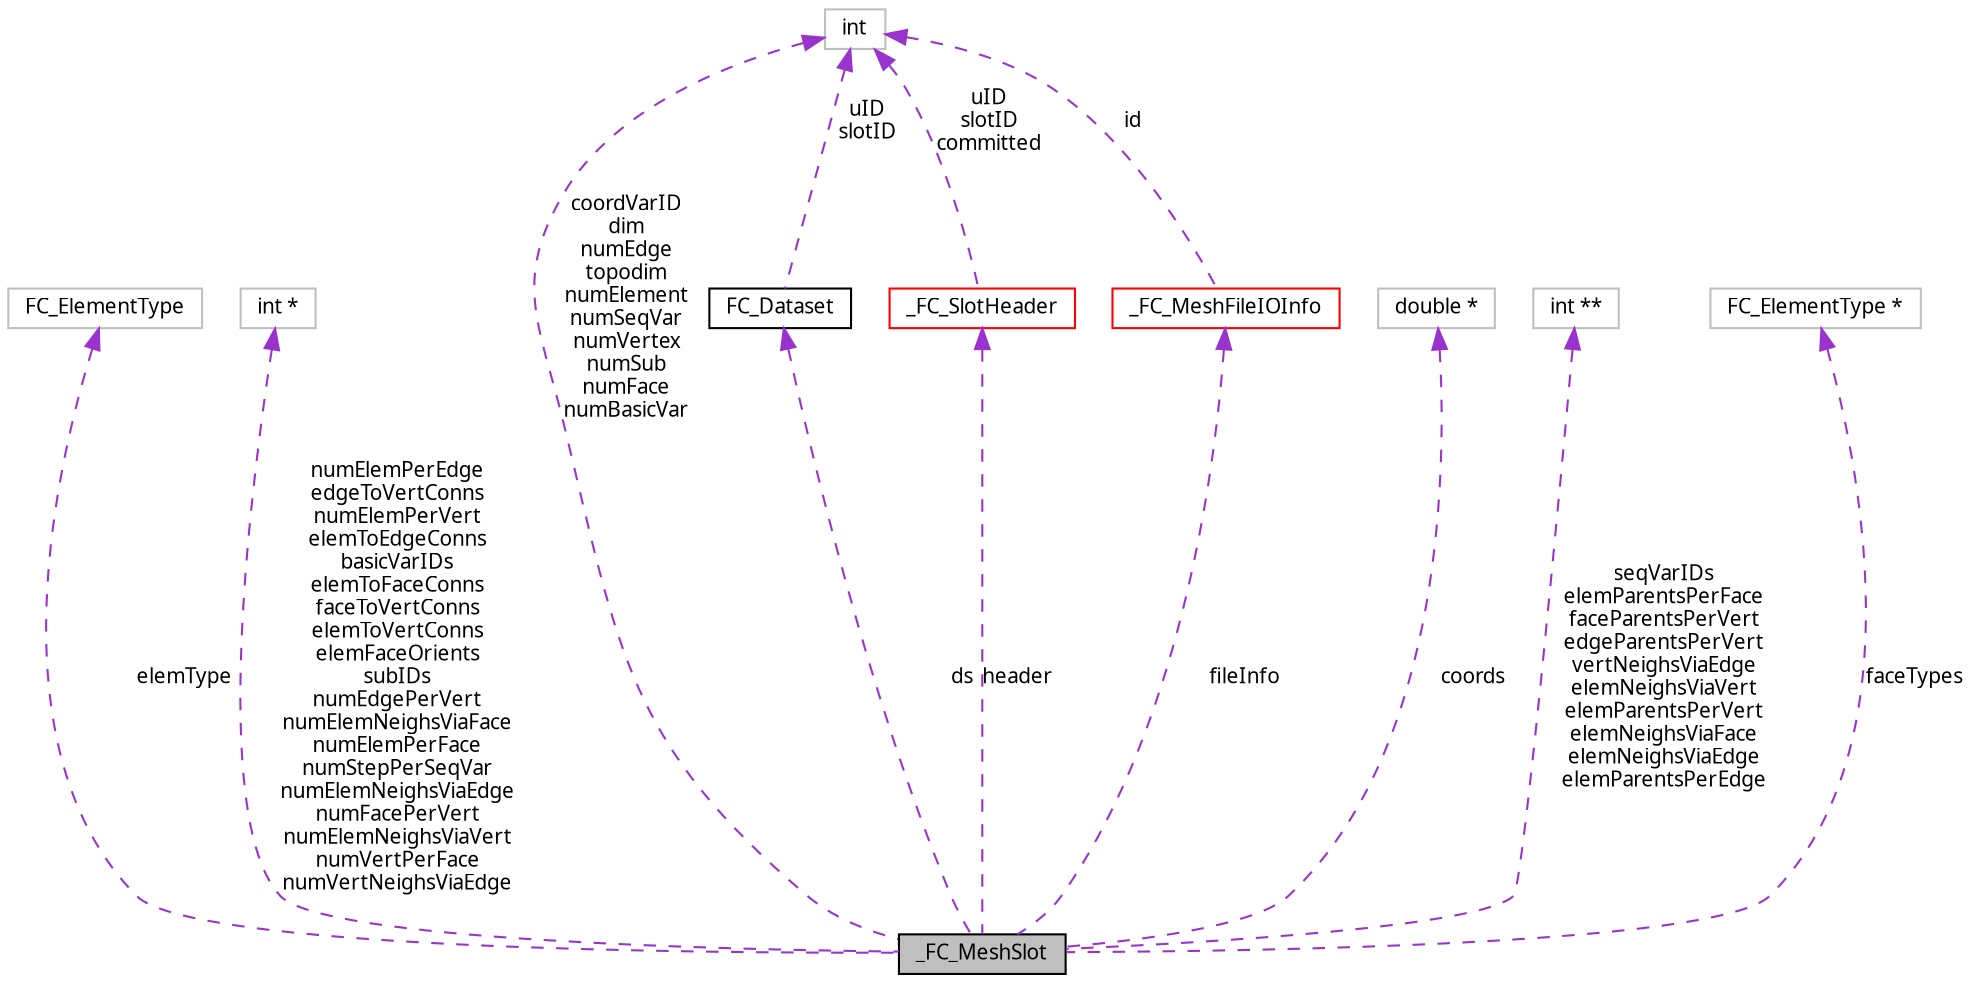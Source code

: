 digraph G
{
  edge [fontname="FreeSans.ttf",fontsize=10,labelfontname="FreeSans.ttf",labelfontsize=10];
  node [fontname="FreeSans.ttf",fontsize=10,shape=record];
  Node1 [label="_FC_MeshSlot",height=0.2,width=0.4,color="black", fillcolor="grey75", style="filled" fontcolor="black"];
  Node2 -> Node1 [dir=back,color="darkorchid3",fontsize=10,style="dashed",label="elemType",fontname="FreeSans.ttf"];
  Node2 [label="FC_ElementType",height=0.2,width=0.4,color="grey75", fillcolor="white", style="filled"];
  Node3 -> Node1 [dir=back,color="darkorchid3",fontsize=10,style="dashed",label="numElemPerEdge\nedgeToVertConns\nnumElemPerVert\nelemToEdgeConns\nbasicVarIDs\nelemToFaceConns\nfaceToVertConns\nelemToVertConns\nelemFaceOrients\nsubIDs\nnumEdgePerVert\nnumElemNeighsViaFace\nnumElemPerFace\nnumStepPerSeqVar\nnumElemNeighsViaEdge\nnumFacePerVert\nnumElemNeighsViaVert\nnumVertPerFace\nnumVertNeighsViaEdge",fontname="FreeSans.ttf"];
  Node3 [label="int *",height=0.2,width=0.4,color="grey75", fillcolor="white", style="filled"];
  Node4 -> Node1 [dir=back,color="darkorchid3",fontsize=10,style="dashed",label="ds",fontname="FreeSans.ttf"];
  Node4 [label="FC_Dataset",height=0.2,width=0.4,color="black", fillcolor="white", style="filled",URL="$structFC__Dataset.html"];
  Node5 -> Node4 [dir=back,color="darkorchid3",fontsize=10,style="dashed",label="uID\nslotID",fontname="FreeSans.ttf"];
  Node5 [label="int",height=0.2,width=0.4,color="grey75", fillcolor="white", style="filled"];
  Node6 -> Node1 [dir=back,color="darkorchid3",fontsize=10,style="dashed",label="coords",fontname="FreeSans.ttf"];
  Node6 [label="double *",height=0.2,width=0.4,color="grey75", fillcolor="white", style="filled"];
  Node7 -> Node1 [dir=back,color="darkorchid3",fontsize=10,style="dashed",label="header",fontname="FreeSans.ttf"];
  Node7 [label="_FC_SlotHeader",height=0.2,width=0.4,color="red", fillcolor="white", style="filled",URL="$struct__FC__SlotHeader.html"];
  Node5 -> Node7 [dir=back,color="darkorchid3",fontsize=10,style="dashed",label="uID\nslotID\ncommitted",fontname="FreeSans.ttf"];
  Node8 -> Node1 [dir=back,color="darkorchid3",fontsize=10,style="dashed",label="seqVarIDs\nelemParentsPerFace\nfaceParentsPerVert\nedgeParentsPerVert\nvertNeighsViaEdge\nelemNeighsViaVert\nelemParentsPerVert\nelemNeighsViaFace\nelemNeighsViaEdge\nelemParentsPerEdge",fontname="FreeSans.ttf"];
  Node8 [label="int **",height=0.2,width=0.4,color="grey75", fillcolor="white", style="filled"];
  Node9 -> Node1 [dir=back,color="darkorchid3",fontsize=10,style="dashed",label="faceTypes",fontname="FreeSans.ttf"];
  Node9 [label="FC_ElementType *",height=0.2,width=0.4,color="grey75", fillcolor="white", style="filled"];
  Node5 -> Node1 [dir=back,color="darkorchid3",fontsize=10,style="dashed",label="coordVarID\ndim\nnumEdge\ntopodim\nnumElement\nnumSeqVar\nnumVertex\nnumSub\nnumFace\nnumBasicVar",fontname="FreeSans.ttf"];
  Node10 -> Node1 [dir=back,color="darkorchid3",fontsize=10,style="dashed",label="fileInfo",fontname="FreeSans.ttf"];
  Node10 [label="_FC_MeshFileIOInfo",height=0.2,width=0.4,color="red", fillcolor="white", style="filled",URL="$struct__FC__MeshFileIOInfo.html"];
  Node5 -> Node10 [dir=back,color="darkorchid3",fontsize=10,style="dashed",label="id",fontname="FreeSans.ttf"];
}
